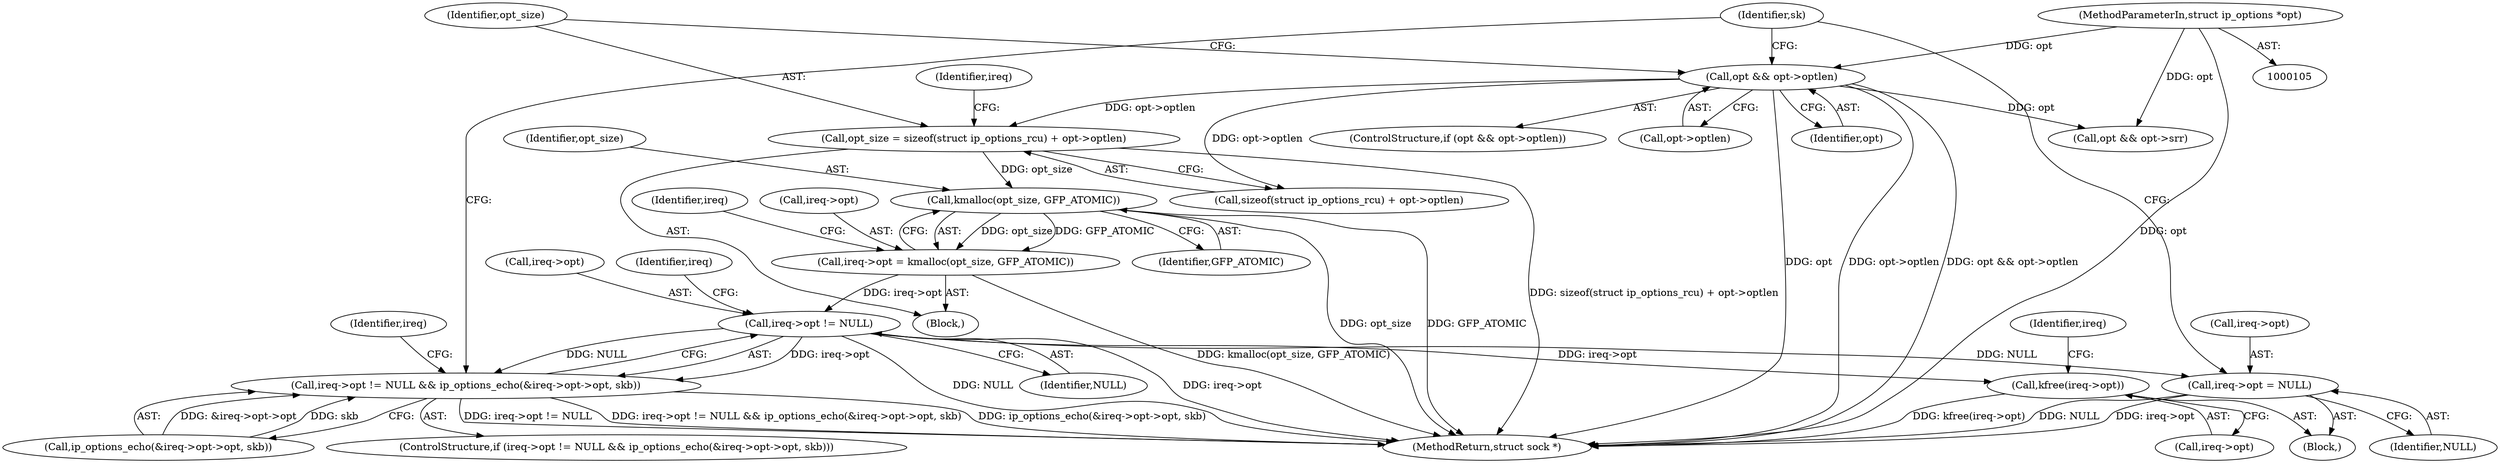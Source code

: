 digraph "0_linux_f6d8bd051c391c1c0458a30b2a7abcd939329259_28@API" {
"1000332" [label="(Call,kmalloc(opt_size, GFP_ATOMIC))"];
"1000320" [label="(Call,opt_size = sizeof(struct ip_options_rcu) + opt->optlen)"];
"1000313" [label="(Call,opt && opt->optlen)"];
"1000108" [label="(MethodParameterIn,struct ip_options *opt)"];
"1000328" [label="(Call,ireq->opt = kmalloc(opt_size, GFP_ATOMIC))"];
"1000337" [label="(Call,ireq->opt != NULL)"];
"1000336" [label="(Call,ireq->opt != NULL && ip_options_echo(&ireq->opt->opt, skb))"];
"1000351" [label="(Call,kfree(ireq->opt))"];
"1000355" [label="(Call,ireq->opt = NULL)"];
"1000483" [label="(MethodReturn,struct sock *)"];
"1000339" [label="(Identifier,ireq)"];
"1000330" [label="(Identifier,ireq)"];
"1000341" [label="(Identifier,NULL)"];
"1000353" [label="(Identifier,ireq)"];
"1000321" [label="(Identifier,opt_size)"];
"1000342" [label="(Call,ip_options_echo(&ireq->opt->opt, skb))"];
"1000312" [label="(ControlStructure,if (opt && opt->optlen))"];
"1000315" [label="(Call,opt->optlen)"];
"1000320" [label="(Call,opt_size = sizeof(struct ip_options_rcu) + opt->optlen)"];
"1000338" [label="(Call,ireq->opt)"];
"1000318" [label="(Block,)"];
"1000322" [label="(Call,sizeof(struct ip_options_rcu) + opt->optlen)"];
"1000355" [label="(Call,ireq->opt = NULL)"];
"1000328" [label="(Call,ireq->opt = kmalloc(opt_size, GFP_ATOMIC))"];
"1000352" [label="(Call,ireq->opt)"];
"1000313" [label="(Call,opt && opt->optlen)"];
"1000346" [label="(Identifier,ireq)"];
"1000351" [label="(Call,kfree(ireq->opt))"];
"1000357" [label="(Identifier,ireq)"];
"1000335" [label="(ControlStructure,if (ireq->opt != NULL && ip_options_echo(&ireq->opt->opt, skb)))"];
"1000329" [label="(Call,ireq->opt)"];
"1000350" [label="(Block,)"];
"1000356" [label="(Call,ireq->opt)"];
"1000336" [label="(Call,ireq->opt != NULL && ip_options_echo(&ireq->opt->opt, skb))"];
"1000359" [label="(Identifier,NULL)"];
"1000395" [label="(Call,opt && opt->srr)"];
"1000334" [label="(Identifier,GFP_ATOMIC)"];
"1000108" [label="(MethodParameterIn,struct ip_options *opt)"];
"1000314" [label="(Identifier,opt)"];
"1000337" [label="(Call,ireq->opt != NULL)"];
"1000362" [label="(Identifier,sk)"];
"1000333" [label="(Identifier,opt_size)"];
"1000332" [label="(Call,kmalloc(opt_size, GFP_ATOMIC))"];
"1000332" -> "1000328"  [label="AST: "];
"1000332" -> "1000334"  [label="CFG: "];
"1000333" -> "1000332"  [label="AST: "];
"1000334" -> "1000332"  [label="AST: "];
"1000328" -> "1000332"  [label="CFG: "];
"1000332" -> "1000483"  [label="DDG: GFP_ATOMIC"];
"1000332" -> "1000483"  [label="DDG: opt_size"];
"1000332" -> "1000328"  [label="DDG: opt_size"];
"1000332" -> "1000328"  [label="DDG: GFP_ATOMIC"];
"1000320" -> "1000332"  [label="DDG: opt_size"];
"1000320" -> "1000318"  [label="AST: "];
"1000320" -> "1000322"  [label="CFG: "];
"1000321" -> "1000320"  [label="AST: "];
"1000322" -> "1000320"  [label="AST: "];
"1000330" -> "1000320"  [label="CFG: "];
"1000320" -> "1000483"  [label="DDG: sizeof(struct ip_options_rcu) + opt->optlen"];
"1000313" -> "1000320"  [label="DDG: opt->optlen"];
"1000313" -> "1000312"  [label="AST: "];
"1000313" -> "1000314"  [label="CFG: "];
"1000313" -> "1000315"  [label="CFG: "];
"1000314" -> "1000313"  [label="AST: "];
"1000315" -> "1000313"  [label="AST: "];
"1000321" -> "1000313"  [label="CFG: "];
"1000362" -> "1000313"  [label="CFG: "];
"1000313" -> "1000483"  [label="DDG: opt->optlen"];
"1000313" -> "1000483"  [label="DDG: opt && opt->optlen"];
"1000313" -> "1000483"  [label="DDG: opt"];
"1000108" -> "1000313"  [label="DDG: opt"];
"1000313" -> "1000322"  [label="DDG: opt->optlen"];
"1000313" -> "1000395"  [label="DDG: opt"];
"1000108" -> "1000105"  [label="AST: "];
"1000108" -> "1000483"  [label="DDG: opt"];
"1000108" -> "1000395"  [label="DDG: opt"];
"1000328" -> "1000318"  [label="AST: "];
"1000329" -> "1000328"  [label="AST: "];
"1000339" -> "1000328"  [label="CFG: "];
"1000328" -> "1000483"  [label="DDG: kmalloc(opt_size, GFP_ATOMIC)"];
"1000328" -> "1000337"  [label="DDG: ireq->opt"];
"1000337" -> "1000336"  [label="AST: "];
"1000337" -> "1000341"  [label="CFG: "];
"1000338" -> "1000337"  [label="AST: "];
"1000341" -> "1000337"  [label="AST: "];
"1000346" -> "1000337"  [label="CFG: "];
"1000336" -> "1000337"  [label="CFG: "];
"1000337" -> "1000483"  [label="DDG: ireq->opt"];
"1000337" -> "1000483"  [label="DDG: NULL"];
"1000337" -> "1000336"  [label="DDG: ireq->opt"];
"1000337" -> "1000336"  [label="DDG: NULL"];
"1000337" -> "1000351"  [label="DDG: ireq->opt"];
"1000337" -> "1000355"  [label="DDG: NULL"];
"1000336" -> "1000335"  [label="AST: "];
"1000336" -> "1000342"  [label="CFG: "];
"1000342" -> "1000336"  [label="AST: "];
"1000353" -> "1000336"  [label="CFG: "];
"1000362" -> "1000336"  [label="CFG: "];
"1000336" -> "1000483"  [label="DDG: ireq->opt != NULL && ip_options_echo(&ireq->opt->opt, skb)"];
"1000336" -> "1000483"  [label="DDG: ip_options_echo(&ireq->opt->opt, skb)"];
"1000336" -> "1000483"  [label="DDG: ireq->opt != NULL"];
"1000342" -> "1000336"  [label="DDG: &ireq->opt->opt"];
"1000342" -> "1000336"  [label="DDG: skb"];
"1000351" -> "1000350"  [label="AST: "];
"1000351" -> "1000352"  [label="CFG: "];
"1000352" -> "1000351"  [label="AST: "];
"1000357" -> "1000351"  [label="CFG: "];
"1000351" -> "1000483"  [label="DDG: kfree(ireq->opt)"];
"1000355" -> "1000350"  [label="AST: "];
"1000355" -> "1000359"  [label="CFG: "];
"1000356" -> "1000355"  [label="AST: "];
"1000359" -> "1000355"  [label="AST: "];
"1000362" -> "1000355"  [label="CFG: "];
"1000355" -> "1000483"  [label="DDG: ireq->opt"];
"1000355" -> "1000483"  [label="DDG: NULL"];
}
